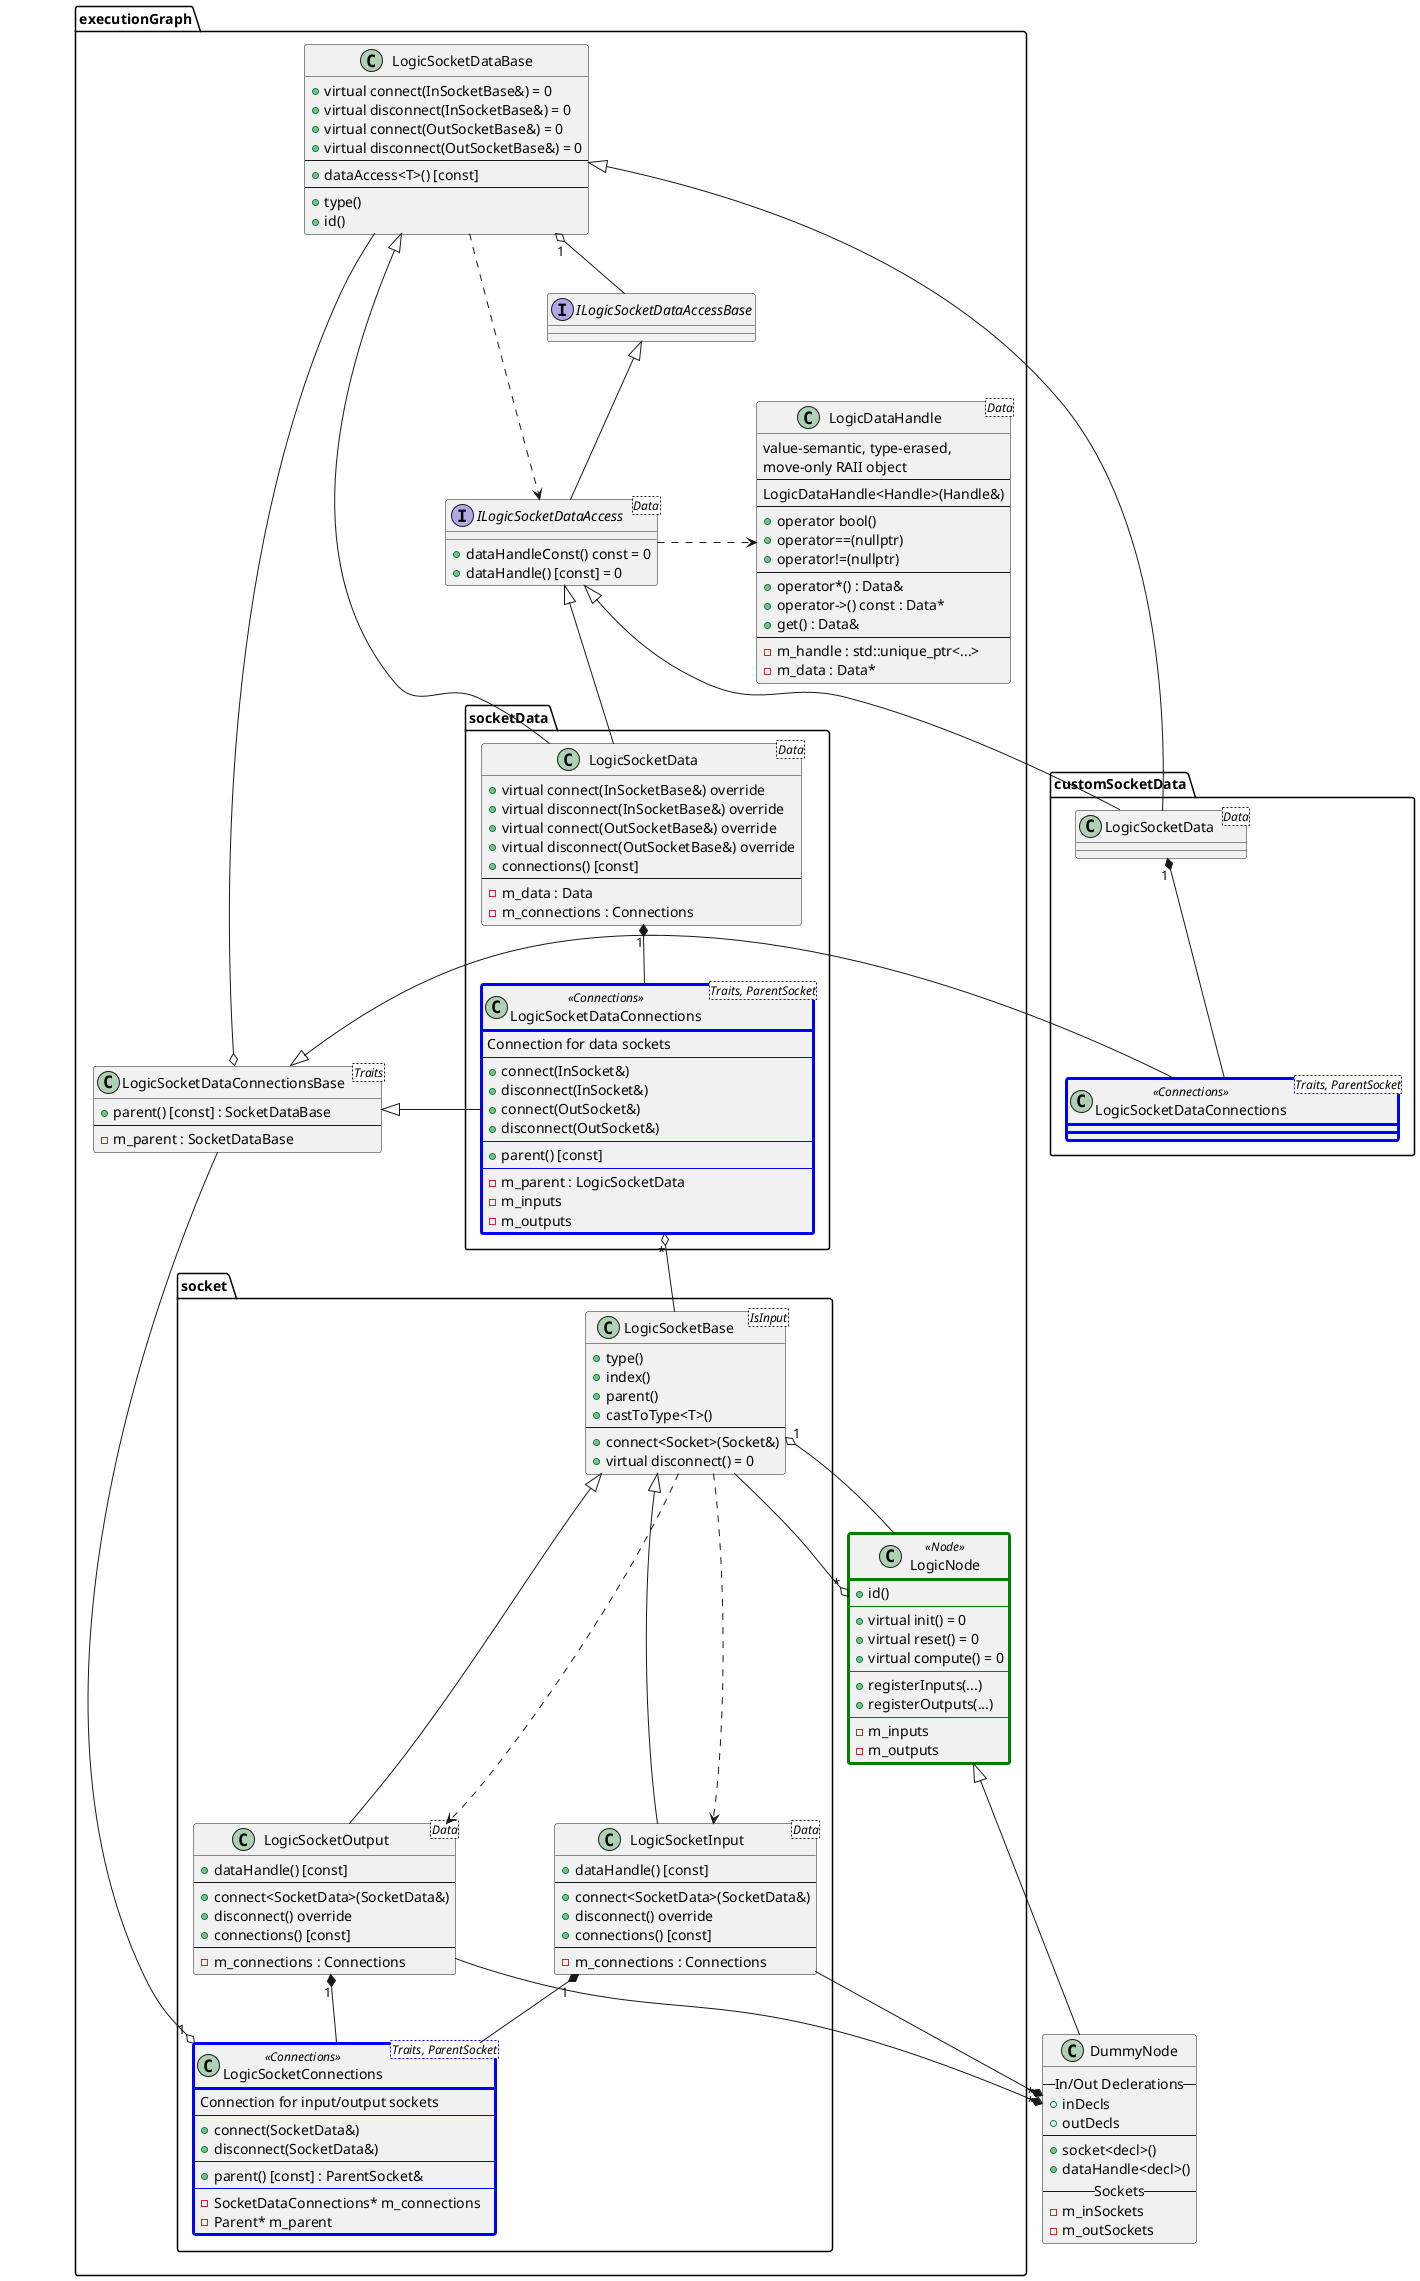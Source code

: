 
@startuml core
set namespaceSeparator ::
skinparam shadowing false
skinparam defaultFontName "Fira Code"
skinparam nodesep 100

skinparam class{
    BorderColor<< Connections >> Blue
    BorderThickness<< Connections >> 3

    BorderColor<< Node >> Green
    BorderThickness<< Node >> 3
}

class DummyNode{
    --  In/Out Declerations --
    + inDecls
    + outDecls
    --
    + socket<decl>()
    + dataHandle<decl>()
    -- Sockets --
    - m_inSockets
    - m_outSockets
}

namespace customSocketData{
    class LogicSocketDataConnections<Traits, ParentSocket> << Connections >> {
    }

    class LogicSocketData<Data>{
    }
}

namespace executionGraph{

    class LogicNode <<Node>> {
        + id()
        --
        + virtual init() = 0
        + virtual reset() = 0
        + virtual compute() = 0
        --
        + registerInputs(...)
        + registerOutputs(...)
        --
        - m_inputs
        - m_outputs
    }

    namespace socket {

        class LogicSocketInput<Data> {
            + dataHandle() [const]
            --
            + connect<SocketData>(SocketData&)
            + disconnect() override
            + connections() [const]
            --
            - m_connections : Connections
        }

        class LogicSocketOutput<Data> {
            + dataHandle() [const]
            --
            + connect<SocketData>(SocketData&)
            + disconnect() override
            + connections() [const]
            --
            - m_connections : Connections
        }

        class LogicSocketBase<IsInput> {
            + type()
            + index()
            + parent()
            + castToType<T>()
            --
            + connect<Socket>(Socket&)
            + virtual disconnect() = 0
        }

        class LogicSocketConnections<Traits, ParentSocket> << Connections >> {
            Connection for input/output sockets
            --
            + connect(SocketData&)
            + disconnect(SocketData&)
            --
            + parent() [const] : ParentSocket&
            --
            - SocketDataConnections* m_connections
            - Parent* m_parent
        }
    }

    class LogicSocketDataConnectionsBase<Traits>
    {
        + parent() [const] : SocketDataBase
        --
        - m_parent : SocketDataBase
    }

    namespace socketData{
        class LogicSocketDataConnections<Traits, ParentSocket> << Connections >> {
            Connection for data sockets
            --
            + connect(InSocket&)
            + disconnect(InSocket&)
            + connect(OutSocket&)
            + disconnect(OutSocket&)
            --
            + parent() [const]
            --
            - m_parent : LogicSocketData
            - m_inputs
            - m_outputs
        }

        class LogicSocketData<Data>{
            + virtual connect(InSocketBase&) override
            + virtual disconnect(InSocketBase&) override
            + virtual connect(OutSocketBase&) override
            + virtual disconnect(OutSocketBase&) override
            + connections() [const]
            --
            - m_data : Data
            - m_connections : Connections
        }
    

        ' class LogicSocketDataRef<Args...>{
        '     + setReference(socketData)
        '     --
        '     - LogicSocketData<Args>* m_socketData
        ' }

    }

    class LogicDataHandle<Data>
    {
        value-semantic, type-erased, 
        move-only RAII object
        --
        LogicDataHandle<Handle>(Handle&)
        --
        + operator bool()
        + operator==(nullptr)
        + operator!=(nullptr)
        --
        + operator*() : Data&
        + operator->() const : Data*
        + get() : Data&
        --
        - m_handle : std::unique_ptr<...>
        - m_data : Data*
    }

    interface ILogicSocketDataAccessBase
    interface ILogicSocketDataAccess<Data>
    {
        + dataHandleConst() const = 0
        + dataHandle() [const] = 0
    }

    class LogicSocketDataBase{
        + virtual connect(InSocketBase&) = 0
        + virtual disconnect(InSocketBase&) = 0
        + virtual connect(OutSocketBase&) = 0
        + virtual disconnect(OutSocketBase&) = 0
        --
        + dataAccess<T>() [const]
        --
        + type()
        + id()
    }
}

executionGraph::socket::LogicSocketInput -up-|> executionGraph::socket::LogicSocketBase
executionGraph::socket::LogicSocketOutput -up-|> executionGraph::socket::LogicSocketBase

executionGraph::LogicNode "*" o-up- executionGraph::socket::LogicSocketBase 

DummyNode "*" *-up- executionGraph::socket::LogicSocketInput
DummyNode "*" *-up- executionGraph::socket::LogicSocketOutput

executionGraph::socket::LogicSocketInput "1" *-- executionGraph::socket::LogicSocketConnections
executionGraph::socket::LogicSocketOutput "1" *-- executionGraph::socket::LogicSocketConnections

executionGraph::socket::LogicSocketBase "1" o-down- executionGraph::LogicNode
executionGraph::socket::LogicSocketBase ...> executionGraph::socket::LogicSocketInput
executionGraph::socket::LogicSocketBase ...> executionGraph::socket::LogicSocketOutput

executionGraph::ILogicSocketDataAccess -up-|> executionGraph::ILogicSocketDataAccessBase
executionGraph::ILogicSocketDataAccess .right.> executionGraph::LogicDataHandle

executionGraph::socketData::LogicSocketData -up-|> executionGraph::LogicSocketDataBase
executionGraph::socketData::LogicSocketData -up-|> executionGraph::ILogicSocketDataAccess

executionGraph::LogicSocketDataBase ...> executionGraph::ILogicSocketDataAccess
executionGraph::LogicSocketDataBase "1" o-down- executionGraph::ILogicSocketDataAccessBase

executionGraph::socketData::LogicSocketDataConnections "*" o-down- executionGraph::socket::LogicSocketBase
executionGraph::socketData::LogicSocketDataConnections -left-|> executionGraph::LogicSocketDataConnectionsBase

executionGraph::LogicSocketDataConnectionsBase o-up- executionGraph::LogicSocketDataBase

' executionGraph::socketData::LogicSocketData -right-o "1" executionGraph::socketData::LogicSocketDataRef
executionGraph::socketData::LogicSocketData "1" *-down- executionGraph::socketData::LogicSocketDataConnections

executionGraph::socket::LogicSocketConnections "1" o-up- executionGraph::LogicSocketDataConnectionsBase

' --
customSocketData::LogicSocketDataConnections -right-|> executionGraph::LogicSocketDataConnectionsBase
customSocketData::LogicSocketData -right-|> executionGraph::LogicSocketDataBase
customSocketData::LogicSocketData -up-|> executionGraph::ILogicSocketDataAccess
customSocketData::LogicSocketData "1" *-down- customSocketData::LogicSocketDataConnections
DummyNode -up-|> executionGraph::LogicNode

' customSocketData --> executionGraph

@enduml